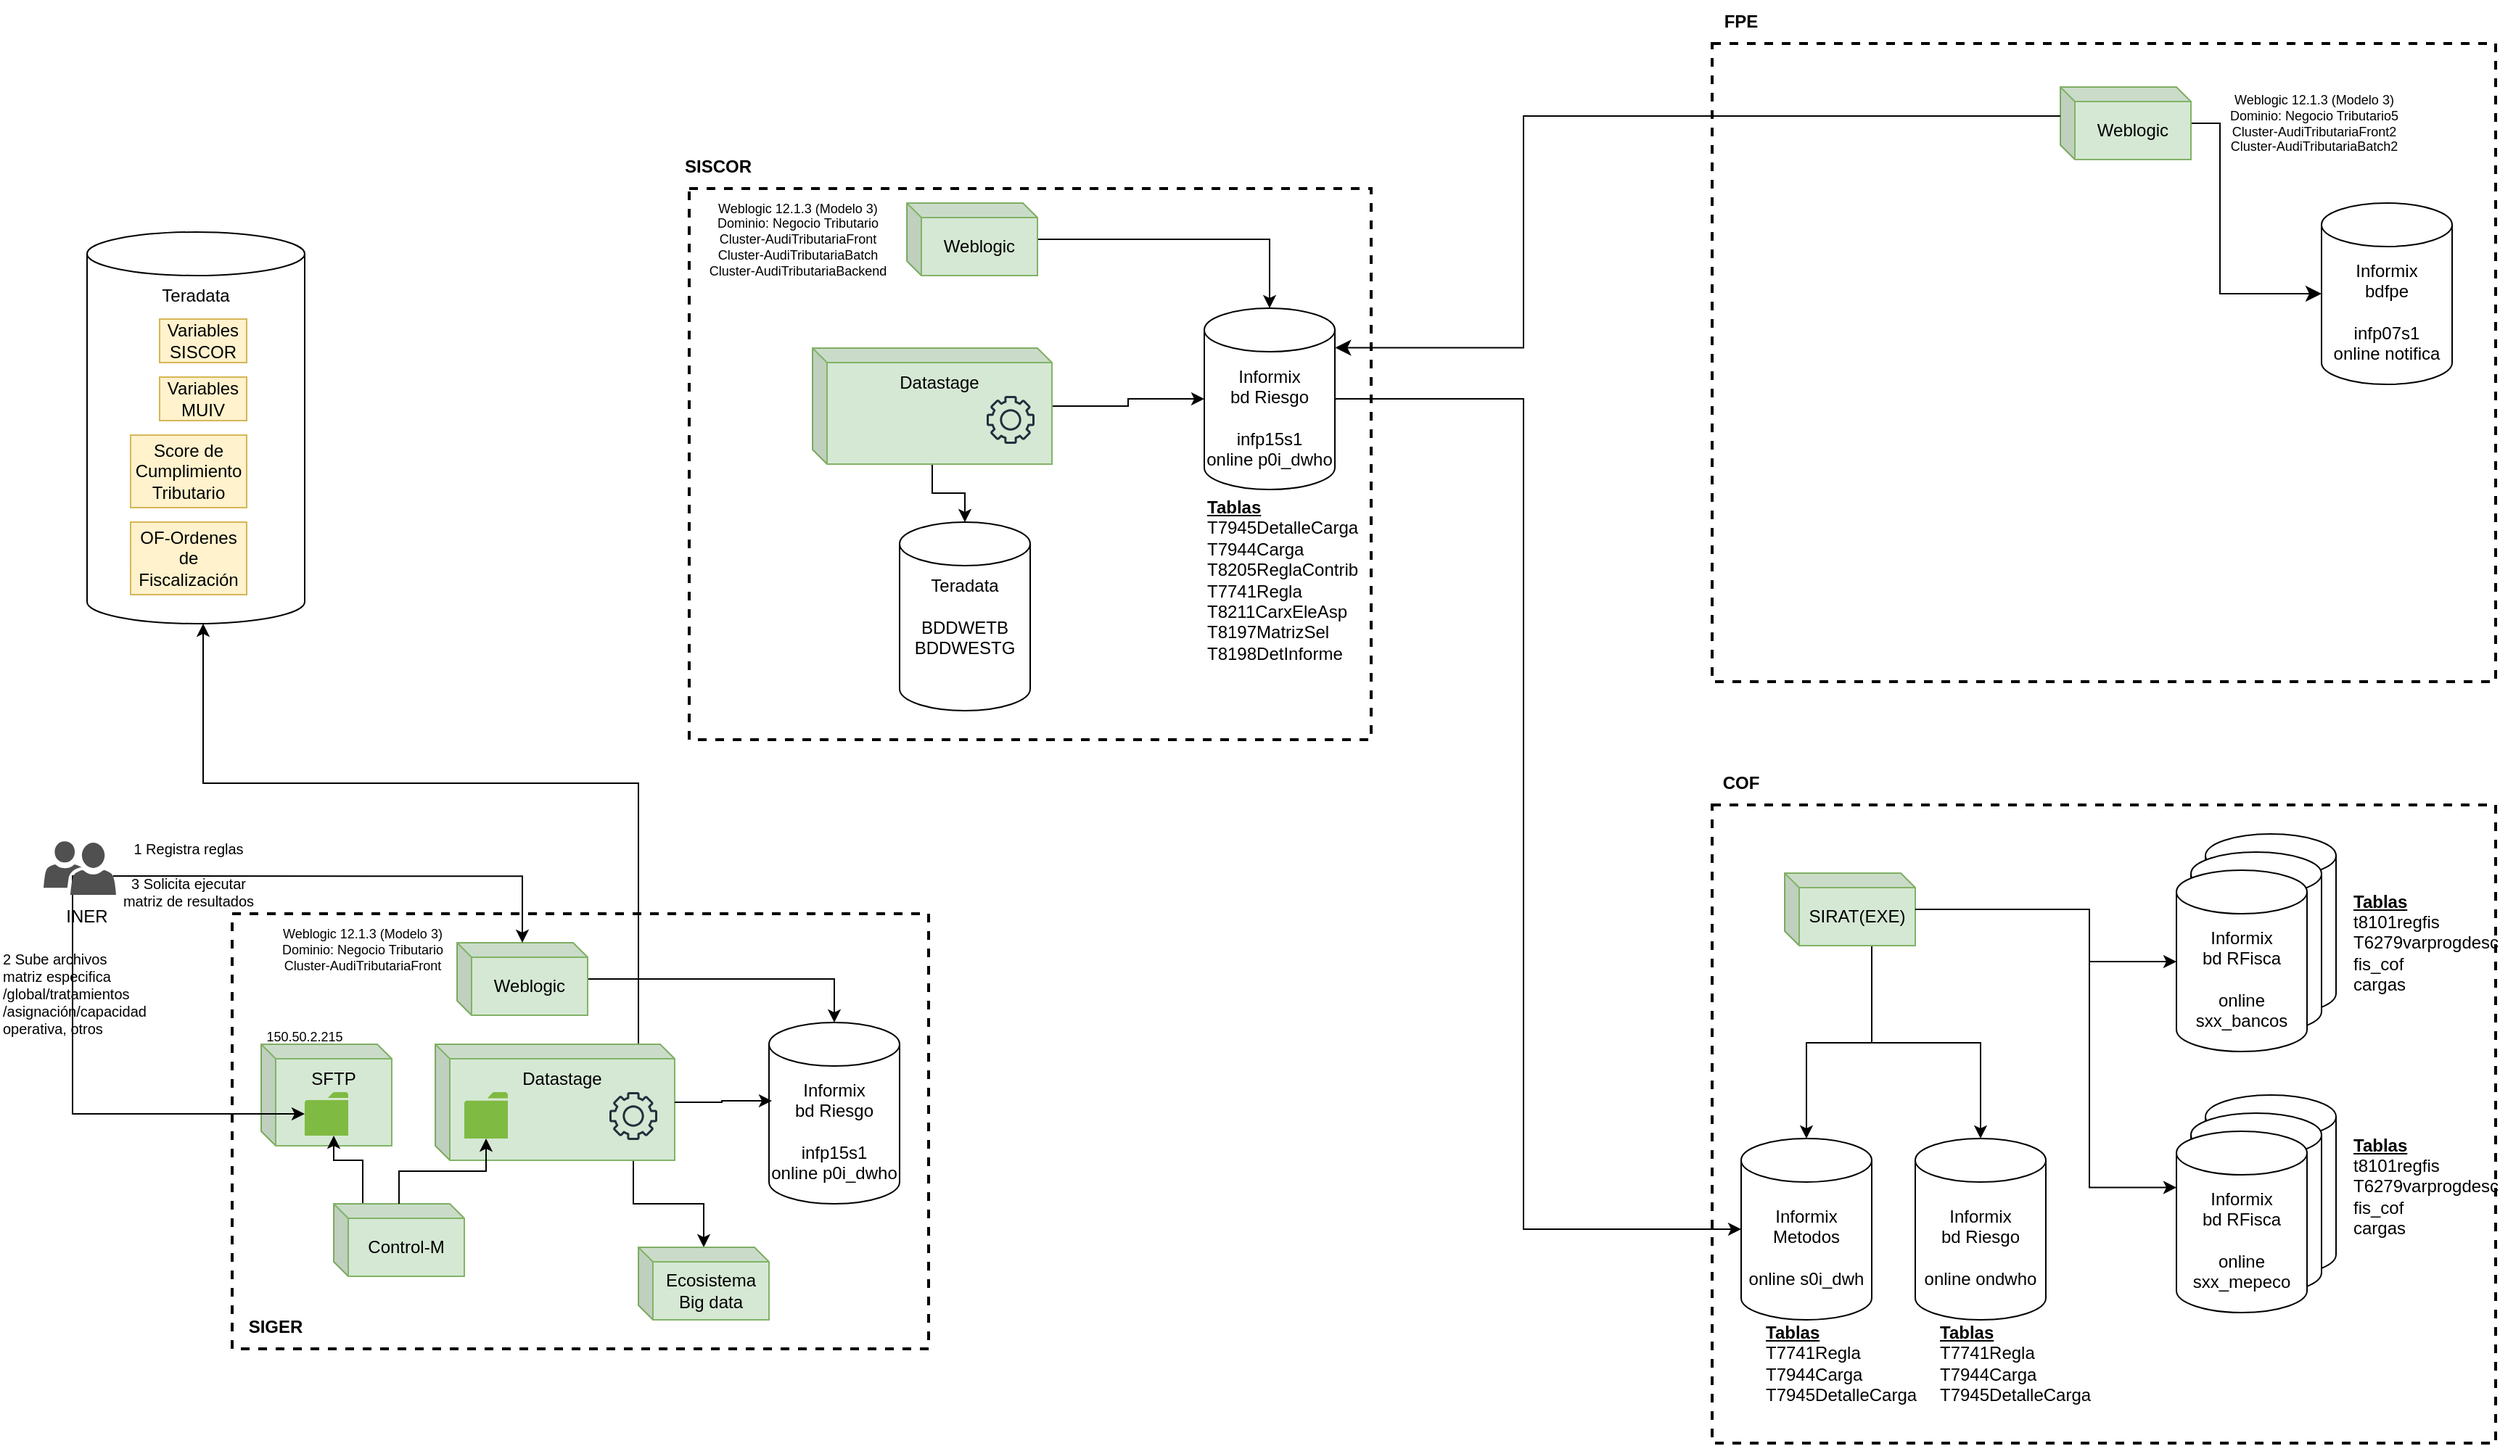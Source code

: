 <mxfile version="24.0.2" type="github">
  <diagram name="Página-1" id="nPnS-npcXqcOk9-AM_7p">
    <mxGraphModel dx="1877" dy="1710" grid="1" gridSize="10" guides="1" tooltips="1" connect="1" arrows="1" fold="1" page="1" pageScale="1" pageWidth="827" pageHeight="1169" math="0" shadow="0">
      <root>
        <mxCell id="0" />
        <mxCell id="1" parent="0" />
        <mxCell id="e_DzQCpD5upc4EDRTpxR-12" value="" style="rounded=0;whiteSpace=wrap;html=1;dashed=1;fillColor=none;strokeWidth=2;" parent="1" vertex="1">
          <mxGeometry x="1010" y="315" width="540" height="440" as="geometry" />
        </mxCell>
        <mxCell id="geifvfFEWeNei55oTGaf-37" value="" style="rounded=0;whiteSpace=wrap;html=1;dashed=1;fillColor=none;strokeWidth=2;" parent="1" vertex="1">
          <mxGeometry x="305" y="-110" width="470" height="380" as="geometry" />
        </mxCell>
        <mxCell id="e_DzQCpD5upc4EDRTpxR-5" value="" style="group" parent="1" vertex="1" connectable="0">
          <mxGeometry x="-10" y="390" width="480" height="300" as="geometry" />
        </mxCell>
        <mxCell id="geifvfFEWeNei55oTGaf-8" value="" style="rounded=0;whiteSpace=wrap;html=1;dashed=1;fillColor=none;strokeWidth=2;" parent="e_DzQCpD5upc4EDRTpxR-5" vertex="1">
          <mxGeometry width="480" height="300" as="geometry" />
        </mxCell>
        <mxCell id="geifvfFEWeNei55oTGaf-9" value="&lt;b&gt;SIGER&lt;/b&gt;" style="text;strokeColor=none;align=center;fillColor=none;html=1;verticalAlign=middle;whiteSpace=wrap;rounded=0;" parent="e_DzQCpD5upc4EDRTpxR-5" vertex="1">
          <mxGeometry y="270" width="60" height="30" as="geometry" />
        </mxCell>
        <mxCell id="geifvfFEWeNei55oTGaf-1" value="Teradata" style="shape=cylinder3;whiteSpace=wrap;html=1;boundedLbl=1;backgroundOutline=1;size=15;verticalAlign=top;" parent="1" vertex="1">
          <mxGeometry x="-110" y="-80" width="150" height="270" as="geometry" />
        </mxCell>
        <mxCell id="geifvfFEWeNei55oTGaf-2" value="Variables SISCOR" style="text;strokeColor=#d6b656;align=center;fillColor=#fff2cc;html=1;verticalAlign=middle;whiteSpace=wrap;rounded=0;" parent="1" vertex="1">
          <mxGeometry x="-60" y="-20" width="60" height="30" as="geometry" />
        </mxCell>
        <mxCell id="geifvfFEWeNei55oTGaf-3" value="Variables MUIV" style="text;strokeColor=#d6b656;align=center;fillColor=#fff2cc;html=1;verticalAlign=middle;whiteSpace=wrap;rounded=0;" parent="1" vertex="1">
          <mxGeometry x="-60" y="20" width="60" height="30" as="geometry" />
        </mxCell>
        <mxCell id="geifvfFEWeNei55oTGaf-4" value="Score de Cumplimiento Tributario" style="text;strokeColor=#d6b656;align=center;fillColor=#fff2cc;html=1;verticalAlign=middle;whiteSpace=wrap;rounded=0;" parent="1" vertex="1">
          <mxGeometry x="-80" y="60" width="80" height="50" as="geometry" />
        </mxCell>
        <mxCell id="geifvfFEWeNei55oTGaf-11" style="edgeStyle=orthogonalEdgeStyle;rounded=0;orthogonalLoop=1;jettySize=auto;html=1;" parent="1" source="geifvfFEWeNei55oTGaf-26" target="geifvfFEWeNei55oTGaf-6" edge="1">
          <mxGeometry relative="1" as="geometry">
            <Array as="points">
              <mxPoint x="267" y="590" />
              <mxPoint x="315" y="590" />
            </Array>
          </mxGeometry>
        </mxCell>
        <mxCell id="geifvfFEWeNei55oTGaf-27" style="edgeStyle=orthogonalEdgeStyle;rounded=0;orthogonalLoop=1;jettySize=auto;html=1;" parent="1" source="geifvfFEWeNei55oTGaf-5" target="geifvfFEWeNei55oTGaf-1" edge="1">
          <mxGeometry relative="1" as="geometry">
            <Array as="points">
              <mxPoint x="270" y="300" />
              <mxPoint x="-30" y="300" />
            </Array>
          </mxGeometry>
        </mxCell>
        <mxCell id="geifvfFEWeNei55oTGaf-5" value="Datastage&lt;br&gt;" style="shape=cube;whiteSpace=wrap;html=1;boundedLbl=1;backgroundOutline=1;darkOpacity=0.05;darkOpacity2=0.1;size=10;fillColor=#d5e8d4;strokeColor=#82b366;verticalAlign=top;" parent="1" vertex="1">
          <mxGeometry x="130" y="480" width="165" height="80" as="geometry" />
        </mxCell>
        <mxCell id="geifvfFEWeNei55oTGaf-6" value="Ecosistema&lt;br&gt;Big data" style="shape=cube;whiteSpace=wrap;html=1;boundedLbl=1;backgroundOutline=1;darkOpacity=0.05;darkOpacity2=0.1;size=10;fillColor=#d5e8d4;strokeColor=#82b366;" parent="1" vertex="1">
          <mxGeometry x="270" y="620" width="90" height="50" as="geometry" />
        </mxCell>
        <mxCell id="geifvfFEWeNei55oTGaf-13" value="SFTP" style="shape=cube;whiteSpace=wrap;html=1;boundedLbl=1;backgroundOutline=1;darkOpacity=0.05;darkOpacity2=0.1;size=10;fillColor=#d5e8d4;strokeColor=#82b366;verticalAlign=top;" parent="1" vertex="1">
          <mxGeometry x="10" y="480" width="90" height="70" as="geometry" />
        </mxCell>
        <mxCell id="geifvfFEWeNei55oTGaf-14" style="edgeStyle=orthogonalEdgeStyle;rounded=0;orthogonalLoop=1;jettySize=auto;html=1;" parent="1" source="geifvfFEWeNei55oTGaf-17" target="geifvfFEWeNei55oTGaf-19" edge="1">
          <mxGeometry relative="1" as="geometry">
            <Array as="points">
              <mxPoint x="80" y="560" />
              <mxPoint x="60" y="560" />
            </Array>
          </mxGeometry>
        </mxCell>
        <mxCell id="geifvfFEWeNei55oTGaf-24" style="edgeStyle=orthogonalEdgeStyle;rounded=0;orthogonalLoop=1;jettySize=auto;html=1;" parent="1" source="geifvfFEWeNei55oTGaf-15" target="geifvfFEWeNei55oTGaf-23" edge="1">
          <mxGeometry relative="1" as="geometry" />
        </mxCell>
        <mxCell id="geifvfFEWeNei55oTGaf-15" value="Weblogic" style="shape=cube;whiteSpace=wrap;html=1;boundedLbl=1;backgroundOutline=1;darkOpacity=0.05;darkOpacity2=0.1;size=10;fillColor=#d5e8d4;strokeColor=#82b366;" parent="1" vertex="1">
          <mxGeometry x="145" y="410" width="90" height="50" as="geometry" />
        </mxCell>
        <mxCell id="geifvfFEWeNei55oTGaf-16" value="Weblogic 12.1.3 (Modelo 3)&lt;br style=&quot;font-size: 9px;&quot;&gt;Dominio: Negocio Tributario&lt;br style=&quot;font-size: 9px;&quot;&gt;Cluster-AudiTributariaFront" style="text;strokeColor=none;align=center;fillColor=none;html=1;verticalAlign=middle;whiteSpace=wrap;rounded=0;fontSize=9;" parent="1" vertex="1">
          <mxGeometry x="-10" y="400" width="180" height="30" as="geometry" />
        </mxCell>
        <mxCell id="geifvfFEWeNei55oTGaf-17" value="Control-M" style="shape=cube;whiteSpace=wrap;html=1;boundedLbl=1;backgroundOutline=1;darkOpacity=0.05;darkOpacity2=0.1;size=10;fillColor=#d5e8d4;strokeColor=#82b366;" parent="1" vertex="1">
          <mxGeometry x="60" y="590" width="90" height="50" as="geometry" />
        </mxCell>
        <mxCell id="geifvfFEWeNei55oTGaf-18" style="edgeStyle=orthogonalEdgeStyle;rounded=0;orthogonalLoop=1;jettySize=auto;html=1;" parent="1" source="geifvfFEWeNei55oTGaf-17" target="geifvfFEWeNei55oTGaf-20" edge="1">
          <mxGeometry relative="1" as="geometry" />
        </mxCell>
        <mxCell id="geifvfFEWeNei55oTGaf-19" value="" style="sketch=0;pointerEvents=1;shadow=0;dashed=0;html=1;strokeColor=none;labelPosition=center;verticalLabelPosition=bottom;verticalAlign=top;outlineConnect=0;align=center;shape=mxgraph.office.concepts.folder;fillColor=#7FBA42;" parent="1" vertex="1">
          <mxGeometry x="40" y="513" width="30" height="30" as="geometry" />
        </mxCell>
        <mxCell id="geifvfFEWeNei55oTGaf-20" value="" style="sketch=0;pointerEvents=1;shadow=0;dashed=0;html=1;strokeColor=none;labelPosition=center;verticalLabelPosition=bottom;verticalAlign=top;outlineConnect=0;align=center;shape=mxgraph.office.concepts.folder;fillColor=#7FBA42;" parent="1" vertex="1">
          <mxGeometry x="150" y="513" width="30" height="32" as="geometry" />
        </mxCell>
        <mxCell id="geifvfFEWeNei55oTGaf-21" value="OF-Ordenes de Fiscalización" style="text;strokeColor=#d6b656;align=center;fillColor=#fff2cc;html=1;verticalAlign=middle;whiteSpace=wrap;rounded=0;" parent="1" vertex="1">
          <mxGeometry x="-80" y="120" width="80" height="50" as="geometry" />
        </mxCell>
        <mxCell id="geifvfFEWeNei55oTGaf-23" value="Informix&lt;br&gt;bd Riesgo&lt;br&gt;&lt;br&gt;infp15s1&lt;br&gt;online p0i_dwho" style="shape=cylinder3;whiteSpace=wrap;html=1;boundedLbl=1;backgroundOutline=1;size=15;" parent="1" vertex="1">
          <mxGeometry x="360" y="465" width="90" height="125" as="geometry" />
        </mxCell>
        <mxCell id="geifvfFEWeNei55oTGaf-25" value="150.50.2.215" style="text;strokeColor=none;align=center;fillColor=none;html=1;verticalAlign=middle;whiteSpace=wrap;rounded=0;fontSize=9;" parent="1" vertex="1">
          <mxGeometry x="10" y="460" width="60" height="30" as="geometry" />
        </mxCell>
        <mxCell id="geifvfFEWeNei55oTGaf-26" value="" style="sketch=0;outlineConnect=0;fontColor=#232F3E;gradientColor=none;fillColor=#232F3D;strokeColor=none;dashed=0;verticalLabelPosition=bottom;verticalAlign=top;align=center;html=1;fontSize=12;fontStyle=0;aspect=fixed;pointerEvents=1;shape=mxgraph.aws4.gear;" parent="1" vertex="1">
          <mxGeometry x="250" y="513" width="33" height="33" as="geometry" />
        </mxCell>
        <mxCell id="geifvfFEWeNei55oTGaf-30" style="edgeStyle=orthogonalEdgeStyle;rounded=0;orthogonalLoop=1;jettySize=auto;html=1;exitX=0.96;exitY=0.65;exitDx=0;exitDy=0;exitPerimeter=0;" parent="1" source="geifvfFEWeNei55oTGaf-28" target="geifvfFEWeNei55oTGaf-15" edge="1">
          <mxGeometry relative="1" as="geometry" />
        </mxCell>
        <mxCell id="geifvfFEWeNei55oTGaf-31" style="edgeStyle=orthogonalEdgeStyle;rounded=0;orthogonalLoop=1;jettySize=auto;html=1;exitX=0.74;exitY=0.649;exitDx=0;exitDy=0;exitPerimeter=0;" parent="1" source="geifvfFEWeNei55oTGaf-28" target="geifvfFEWeNei55oTGaf-19" edge="1">
          <mxGeometry relative="1" as="geometry">
            <Array as="points">
              <mxPoint x="-120" y="364" />
              <mxPoint x="-120" y="528" />
            </Array>
          </mxGeometry>
        </mxCell>
        <mxCell id="geifvfFEWeNei55oTGaf-29" value="INER" style="text;strokeColor=none;align=center;fillColor=none;html=1;verticalAlign=middle;whiteSpace=wrap;rounded=0;" parent="1" vertex="1">
          <mxGeometry x="-140" y="377" width="60" height="30" as="geometry" />
        </mxCell>
        <mxCell id="geifvfFEWeNei55oTGaf-32" value="1 Registra reglas" style="text;strokeColor=none;align=center;fillColor=none;html=1;verticalAlign=middle;whiteSpace=wrap;rounded=0;fontSize=10;" parent="1" vertex="1">
          <mxGeometry x="-90" y="330" width="100" height="30" as="geometry" />
        </mxCell>
        <mxCell id="geifvfFEWeNei55oTGaf-33" value="2 Sube archivos&lt;br style=&quot;font-size: 10px;&quot;&gt;matriz especifica /global/tratamientos&lt;br style=&quot;font-size: 10px;&quot;&gt;/asignación/capacidad operativa, otros" style="text;strokeColor=none;align=left;fillColor=none;html=1;verticalAlign=middle;whiteSpace=wrap;rounded=0;fontSize=10;" parent="1" vertex="1">
          <mxGeometry x="-170" y="430" width="100" height="30" as="geometry" />
        </mxCell>
        <mxCell id="geifvfFEWeNei55oTGaf-34" value="3 Solicita ejecutar matriz de resultados" style="text;strokeColor=none;align=center;fillColor=none;html=1;verticalAlign=middle;whiteSpace=wrap;rounded=0;fontSize=10;" parent="1" vertex="1">
          <mxGeometry x="-90" y="360" width="100" height="30" as="geometry" />
        </mxCell>
        <mxCell id="geifvfFEWeNei55oTGaf-36" style="edgeStyle=orthogonalEdgeStyle;rounded=0;orthogonalLoop=1;jettySize=auto;html=1;entryX=0.022;entryY=0.432;entryDx=0;entryDy=0;entryPerimeter=0;" parent="1" source="geifvfFEWeNei55oTGaf-5" target="geifvfFEWeNei55oTGaf-23" edge="1">
          <mxGeometry relative="1" as="geometry" />
        </mxCell>
        <mxCell id="e_DzQCpD5upc4EDRTpxR-9" style="edgeStyle=orthogonalEdgeStyle;rounded=0;orthogonalLoop=1;jettySize=auto;html=1;" parent="1" source="e_DzQCpD5upc4EDRTpxR-1" target="e_DzQCpD5upc4EDRTpxR-4" edge="1">
          <mxGeometry relative="1" as="geometry" />
        </mxCell>
        <mxCell id="e_DzQCpD5upc4EDRTpxR-1" value="Weblogic" style="shape=cube;whiteSpace=wrap;html=1;boundedLbl=1;backgroundOutline=1;darkOpacity=0.05;darkOpacity2=0.1;size=10;fillColor=#d5e8d4;strokeColor=#82b366;" parent="1" vertex="1">
          <mxGeometry x="455" y="-100" width="90" height="50" as="geometry" />
        </mxCell>
        <mxCell id="e_DzQCpD5upc4EDRTpxR-2" value="&lt;b&gt;SISCOR&lt;/b&gt;" style="text;strokeColor=none;align=center;fillColor=none;html=1;verticalAlign=middle;whiteSpace=wrap;rounded=0;" parent="1" vertex="1">
          <mxGeometry x="295" y="-140" width="60" height="30" as="geometry" />
        </mxCell>
        <mxCell id="e_DzQCpD5upc4EDRTpxR-3" value="Weblogic 12.1.3 (Modelo 3)&lt;br style=&quot;font-size: 9px;&quot;&gt;Dominio: Negocio Tributario&lt;br style=&quot;font-size: 9px;&quot;&gt;Cluster-AudiTributariaFront&lt;br&gt;Cluster-AudiTributariaBatch&lt;br&gt;Cluster-AudiTributariaBackend" style="text;strokeColor=none;align=center;fillColor=none;html=1;verticalAlign=middle;whiteSpace=wrap;rounded=0;fontSize=9;" parent="1" vertex="1">
          <mxGeometry x="315" y="-105" width="130" height="60" as="geometry" />
        </mxCell>
        <mxCell id="e_DzQCpD5upc4EDRTpxR-4" value="Informix&lt;br&gt;bd Riesgo&lt;br&gt;&lt;br&gt;infp15s1&lt;br&gt;online p0i_dwho" style="shape=cylinder3;whiteSpace=wrap;html=1;boundedLbl=1;backgroundOutline=1;size=15;" parent="1" vertex="1">
          <mxGeometry x="660" y="-27.5" width="90" height="125" as="geometry" />
        </mxCell>
        <mxCell id="e_DzQCpD5upc4EDRTpxR-10" style="edgeStyle=orthogonalEdgeStyle;rounded=0;orthogonalLoop=1;jettySize=auto;html=1;" parent="1" source="e_DzQCpD5upc4EDRTpxR-6" target="e_DzQCpD5upc4EDRTpxR-8" edge="1">
          <mxGeometry relative="1" as="geometry" />
        </mxCell>
        <mxCell id="e_DzQCpD5upc4EDRTpxR-11" style="edgeStyle=orthogonalEdgeStyle;rounded=0;orthogonalLoop=1;jettySize=auto;html=1;" parent="1" source="e_DzQCpD5upc4EDRTpxR-6" target="e_DzQCpD5upc4EDRTpxR-4" edge="1">
          <mxGeometry relative="1" as="geometry" />
        </mxCell>
        <mxCell id="e_DzQCpD5upc4EDRTpxR-6" value="Datastage&lt;br&gt;" style="shape=cube;whiteSpace=wrap;html=1;boundedLbl=1;backgroundOutline=1;darkOpacity=0.05;darkOpacity2=0.1;size=10;fillColor=#d5e8d4;strokeColor=#82b366;verticalAlign=top;" parent="1" vertex="1">
          <mxGeometry x="390" width="165" height="80" as="geometry" />
        </mxCell>
        <mxCell id="e_DzQCpD5upc4EDRTpxR-7" value="" style="sketch=0;outlineConnect=0;fontColor=#232F3E;gradientColor=none;fillColor=#232F3D;strokeColor=none;dashed=0;verticalLabelPosition=bottom;verticalAlign=top;align=center;html=1;fontSize=12;fontStyle=0;aspect=fixed;pointerEvents=1;shape=mxgraph.aws4.gear;" parent="1" vertex="1">
          <mxGeometry x="510" y="33" width="33" height="33" as="geometry" />
        </mxCell>
        <mxCell id="e_DzQCpD5upc4EDRTpxR-8" value="Teradata&lt;br&gt;&lt;br&gt;BDDWETB&lt;br&gt;BDDWESTG" style="shape=cylinder3;whiteSpace=wrap;html=1;boundedLbl=1;backgroundOutline=1;size=15;verticalAlign=top;" parent="1" vertex="1">
          <mxGeometry x="450" y="120" width="90" height="130" as="geometry" />
        </mxCell>
        <mxCell id="geifvfFEWeNei55oTGaf-28" value="" style="sketch=0;pointerEvents=1;shadow=0;dashed=0;html=1;strokeColor=none;labelPosition=center;verticalLabelPosition=bottom;verticalAlign=top;align=center;fillColor=#505050;shape=mxgraph.mscae.intune.user_group" parent="1" vertex="1">
          <mxGeometry x="-140" y="340" width="50" height="37" as="geometry" />
        </mxCell>
        <mxCell id="e_DzQCpD5upc4EDRTpxR-13" value="&lt;b&gt;COF&lt;/b&gt;" style="text;strokeColor=none;align=center;fillColor=none;html=1;verticalAlign=middle;whiteSpace=wrap;rounded=0;" parent="1" vertex="1">
          <mxGeometry x="1000" y="285" width="60" height="30" as="geometry" />
        </mxCell>
        <mxCell id="e_DzQCpD5upc4EDRTpxR-14" value="Informix&lt;br&gt;bd RFisca&lt;br&gt;&lt;br&gt;sxx_bancos" style="shape=cylinder3;whiteSpace=wrap;html=1;boundedLbl=1;backgroundOutline=1;size=15;" parent="1" vertex="1">
          <mxGeometry x="1350" y="335" width="90" height="125" as="geometry" />
        </mxCell>
        <mxCell id="e_DzQCpD5upc4EDRTpxR-15" value="Informix&lt;br&gt;bd RFisca&lt;br&gt;&lt;br&gt;sxx_bancos" style="shape=cylinder3;whiteSpace=wrap;html=1;boundedLbl=1;backgroundOutline=1;size=15;" parent="1" vertex="1">
          <mxGeometry x="1340" y="347.5" width="90" height="125" as="geometry" />
        </mxCell>
        <mxCell id="e_DzQCpD5upc4EDRTpxR-16" value="Informix&lt;br&gt;bd RFisca&lt;br&gt;&lt;br&gt;online sxx_bancos" style="shape=cylinder3;whiteSpace=wrap;html=1;boundedLbl=1;backgroundOutline=1;size=15;" parent="1" vertex="1">
          <mxGeometry x="1330" y="360" width="90" height="125" as="geometry" />
        </mxCell>
        <mxCell id="e_DzQCpD5upc4EDRTpxR-17" value="Informix&lt;br&gt;bd RFisca&lt;br&gt;&lt;br&gt;sxx_bancos" style="shape=cylinder3;whiteSpace=wrap;html=1;boundedLbl=1;backgroundOutline=1;size=15;" parent="1" vertex="1">
          <mxGeometry x="1350" y="515" width="90" height="125" as="geometry" />
        </mxCell>
        <mxCell id="e_DzQCpD5upc4EDRTpxR-18" value="Informix&lt;br&gt;bd RFisca&lt;br&gt;&lt;br&gt;sxx_bancos" style="shape=cylinder3;whiteSpace=wrap;html=1;boundedLbl=1;backgroundOutline=1;size=15;" parent="1" vertex="1">
          <mxGeometry x="1340" y="527.5" width="90" height="125" as="geometry" />
        </mxCell>
        <mxCell id="e_DzQCpD5upc4EDRTpxR-19" value="Informix&lt;br&gt;bd RFisca&lt;br&gt;&lt;br&gt;online sxx_mepeco" style="shape=cylinder3;whiteSpace=wrap;html=1;boundedLbl=1;backgroundOutline=1;size=15;" parent="1" vertex="1">
          <mxGeometry x="1330" y="540" width="90" height="125" as="geometry" />
        </mxCell>
        <mxCell id="e_DzQCpD5upc4EDRTpxR-28" style="edgeStyle=orthogonalEdgeStyle;rounded=0;orthogonalLoop=1;jettySize=auto;html=1;" parent="1" source="e_DzQCpD5upc4EDRTpxR-20" target="e_DzQCpD5upc4EDRTpxR-16" edge="1">
          <mxGeometry relative="1" as="geometry">
            <Array as="points">
              <mxPoint x="1270" y="387" />
              <mxPoint x="1270" y="423" />
            </Array>
          </mxGeometry>
        </mxCell>
        <mxCell id="e_DzQCpD5upc4EDRTpxR-29" style="edgeStyle=orthogonalEdgeStyle;rounded=0;orthogonalLoop=1;jettySize=auto;html=1;" parent="1" source="e_DzQCpD5upc4EDRTpxR-20" target="e_DzQCpD5upc4EDRTpxR-22" edge="1">
          <mxGeometry relative="1" as="geometry">
            <Array as="points">
              <mxPoint x="1120" y="479" />
              <mxPoint x="1075" y="479" />
            </Array>
          </mxGeometry>
        </mxCell>
        <mxCell id="e_DzQCpD5upc4EDRTpxR-30" style="edgeStyle=orthogonalEdgeStyle;rounded=0;orthogonalLoop=1;jettySize=auto;html=1;" parent="1" source="e_DzQCpD5upc4EDRTpxR-20" target="e_DzQCpD5upc4EDRTpxR-21" edge="1">
          <mxGeometry relative="1" as="geometry">
            <Array as="points">
              <mxPoint x="1120" y="479" />
              <mxPoint x="1195" y="479" />
            </Array>
          </mxGeometry>
        </mxCell>
        <mxCell id="e_DzQCpD5upc4EDRTpxR-20" value="SIRAT(EXE)" style="shape=cube;whiteSpace=wrap;html=1;boundedLbl=1;backgroundOutline=1;darkOpacity=0.05;darkOpacity2=0.1;size=10;fillColor=#d5e8d4;strokeColor=#82b366;" parent="1" vertex="1">
          <mxGeometry x="1060" y="362" width="90" height="50" as="geometry" />
        </mxCell>
        <mxCell id="e_DzQCpD5upc4EDRTpxR-21" value="Informix&lt;br&gt;bd Riesgo&lt;br&gt;&lt;br&gt;online ondwho" style="shape=cylinder3;whiteSpace=wrap;html=1;boundedLbl=1;backgroundOutline=1;size=15;" parent="1" vertex="1">
          <mxGeometry x="1150" y="545" width="90" height="125" as="geometry" />
        </mxCell>
        <mxCell id="e_DzQCpD5upc4EDRTpxR-22" value="Informix&lt;br&gt;Metodos&lt;br&gt;&lt;br&gt;online s0i_dwh" style="shape=cylinder3;whiteSpace=wrap;html=1;boundedLbl=1;backgroundOutline=1;size=15;" parent="1" vertex="1">
          <mxGeometry x="1030" y="545" width="90" height="125" as="geometry" />
        </mxCell>
        <mxCell id="e_DzQCpD5upc4EDRTpxR-23" value="&lt;u&gt;&lt;b&gt;Tablas&lt;/b&gt;&lt;/u&gt;&lt;br&gt;t8101regfis&lt;br&gt;T6279varprogdesc&lt;br&gt;fis_cof&lt;br&gt;cargas" style="text;strokeColor=none;align=left;fillColor=none;html=1;verticalAlign=middle;whiteSpace=wrap;rounded=0;" parent="1" vertex="1">
          <mxGeometry x="1450" y="395" width="60" height="30" as="geometry" />
        </mxCell>
        <mxCell id="e_DzQCpD5upc4EDRTpxR-25" value="&lt;u&gt;&lt;b&gt;Tablas&lt;/b&gt;&lt;/u&gt;&lt;br&gt;T7741Regla&lt;br&gt;T7944Carga&lt;br&gt;T7945DetalleCarga" style="text;strokeColor=none;align=left;fillColor=none;html=1;verticalAlign=middle;whiteSpace=wrap;rounded=0;" parent="1" vertex="1">
          <mxGeometry x="1165" y="685" width="60" height="30" as="geometry" />
        </mxCell>
        <mxCell id="e_DzQCpD5upc4EDRTpxR-26" value="&lt;u&gt;&lt;b&gt;Tablas&lt;/b&gt;&lt;/u&gt;&lt;br&gt;t8101regfis&lt;br&gt;T6279varprogdesc&lt;br&gt;fis_cof&lt;br&gt;cargas" style="text;strokeColor=none;align=left;fillColor=none;html=1;verticalAlign=middle;whiteSpace=wrap;rounded=0;" parent="1" vertex="1">
          <mxGeometry x="1450" y="562.5" width="60" height="30" as="geometry" />
        </mxCell>
        <mxCell id="e_DzQCpD5upc4EDRTpxR-27" value="&lt;u&gt;&lt;b&gt;Tablas&lt;/b&gt;&lt;/u&gt;&lt;br&gt;T7741Regla&lt;br&gt;T7944Carga&lt;br&gt;T7945DetalleCarga" style="text;strokeColor=none;align=left;fillColor=none;html=1;verticalAlign=middle;whiteSpace=wrap;rounded=0;" parent="1" vertex="1">
          <mxGeometry x="1045" y="685" width="60" height="30" as="geometry" />
        </mxCell>
        <mxCell id="e_DzQCpD5upc4EDRTpxR-31" style="edgeStyle=orthogonalEdgeStyle;rounded=0;orthogonalLoop=1;jettySize=auto;html=1;entryX=0;entryY=0;entryDx=0;entryDy=38.75;entryPerimeter=0;" parent="1" source="e_DzQCpD5upc4EDRTpxR-20" target="e_DzQCpD5upc4EDRTpxR-19" edge="1">
          <mxGeometry relative="1" as="geometry">
            <Array as="points">
              <mxPoint x="1270" y="387" />
              <mxPoint x="1270" y="579" />
            </Array>
          </mxGeometry>
        </mxCell>
        <mxCell id="e_DzQCpD5upc4EDRTpxR-33" style="edgeStyle=orthogonalEdgeStyle;rounded=0;orthogonalLoop=1;jettySize=auto;html=1;entryX=0;entryY=0.5;entryDx=0;entryDy=0;entryPerimeter=0;" parent="1" source="e_DzQCpD5upc4EDRTpxR-4" target="e_DzQCpD5upc4EDRTpxR-22" edge="1">
          <mxGeometry relative="1" as="geometry">
            <Array as="points">
              <mxPoint x="880" y="35" />
              <mxPoint x="880" y="608" />
            </Array>
          </mxGeometry>
        </mxCell>
        <mxCell id="e_DzQCpD5upc4EDRTpxR-34" value="" style="rounded=0;whiteSpace=wrap;html=1;dashed=1;fillColor=none;strokeWidth=2;" parent="1" vertex="1">
          <mxGeometry x="1010" y="-210" width="540" height="440" as="geometry" />
        </mxCell>
        <mxCell id="e_DzQCpD5upc4EDRTpxR-35" value="&lt;b&gt;FPE&lt;/b&gt;" style="text;strokeColor=none;align=center;fillColor=none;html=1;verticalAlign=middle;whiteSpace=wrap;rounded=0;" parent="1" vertex="1">
          <mxGeometry x="1000" y="-240" width="60" height="30" as="geometry" />
        </mxCell>
        <mxCell id="hk-cd0pmr9pBPQPgSmE_-8" style="edgeStyle=orthogonalEdgeStyle;rounded=0;orthogonalLoop=1;jettySize=auto;html=1;fontSize=12;startSize=8;endSize=8;entryX=0;entryY=0.5;entryDx=0;entryDy=0;entryPerimeter=0;" edge="1" parent="1" source="hk-cd0pmr9pBPQPgSmE_-1" target="hk-cd0pmr9pBPQPgSmE_-7">
          <mxGeometry relative="1" as="geometry">
            <Array as="points">
              <mxPoint x="1360" y="-155" />
              <mxPoint x="1360" y="-37" />
            </Array>
          </mxGeometry>
        </mxCell>
        <mxCell id="hk-cd0pmr9pBPQPgSmE_-1" value="Weblogic" style="shape=cube;whiteSpace=wrap;html=1;boundedLbl=1;backgroundOutline=1;darkOpacity=0.05;darkOpacity2=0.1;size=10;fillColor=#d5e8d4;strokeColor=#82b366;" vertex="1" parent="1">
          <mxGeometry x="1250" y="-180" width="90" height="50" as="geometry" />
        </mxCell>
        <mxCell id="hk-cd0pmr9pBPQPgSmE_-2" value="Weblogic 12.1.3 (Modelo 3)&lt;br style=&quot;font-size: 9px;&quot;&gt;Dominio: Negocio Tributario5&lt;br style=&quot;font-size: 9px;&quot;&gt;Cluster-AudiTributariaFront2&lt;br&gt;Cluster-AudiTributariaBatch2" style="text;strokeColor=none;align=center;fillColor=none;html=1;verticalAlign=middle;whiteSpace=wrap;rounded=0;fontSize=9;" vertex="1" parent="1">
          <mxGeometry x="1360" y="-185" width="130" height="60" as="geometry" />
        </mxCell>
        <mxCell id="hk-cd0pmr9pBPQPgSmE_-3" value="" style="edgeStyle=orthogonalEdgeStyle;orthogonalLoop=1;jettySize=auto;html=1;rounded=0;fontSize=12;startSize=8;endSize=8;exitX=0;exitY=0;exitDx=0;exitDy=20;exitPerimeter=0;entryX=1.002;entryY=0.218;entryDx=0;entryDy=0;entryPerimeter=0;" edge="1" parent="1" source="hk-cd0pmr9pBPQPgSmE_-1" target="e_DzQCpD5upc4EDRTpxR-4">
          <mxGeometry width="120" relative="1" as="geometry">
            <mxPoint x="1130" y="-10" as="sourcePoint" />
            <mxPoint x="1250" y="-10" as="targetPoint" />
            <Array as="points">
              <mxPoint x="880" y="-160" />
              <mxPoint x="880" />
            </Array>
          </mxGeometry>
        </mxCell>
        <mxCell id="hk-cd0pmr9pBPQPgSmE_-7" value="Informix&lt;br&gt;bdfpe&lt;br&gt;&lt;br&gt;infp07s1&lt;br&gt;online notifica" style="shape=cylinder3;whiteSpace=wrap;html=1;boundedLbl=1;backgroundOutline=1;size=15;" vertex="1" parent="1">
          <mxGeometry x="1430" y="-100" width="90" height="125" as="geometry" />
        </mxCell>
        <mxCell id="hk-cd0pmr9pBPQPgSmE_-9" value="&lt;u&gt;&lt;b&gt;Tablas&lt;/b&gt;&lt;/u&gt;&lt;br&gt;&lt;div&gt;&lt;div&gt;T7945DetalleCarga&lt;/div&gt;&lt;div&gt;T7944Carga&lt;/div&gt;&lt;div&gt;T8205ReglaContrib&lt;/div&gt;&lt;div&gt;T7741Regla&lt;/div&gt;&lt;div&gt;T8211CarxEleAsp&lt;/div&gt;&lt;div&gt;T8197MatrizSel&lt;/div&gt;&lt;div&gt;T8198DetInforme&lt;/div&gt;&lt;/div&gt;" style="text;strokeColor=none;align=left;fillColor=none;html=1;verticalAlign=middle;whiteSpace=wrap;rounded=0;" vertex="1" parent="1">
          <mxGeometry x="660" y="90" width="165" height="140" as="geometry" />
        </mxCell>
      </root>
    </mxGraphModel>
  </diagram>
</mxfile>
